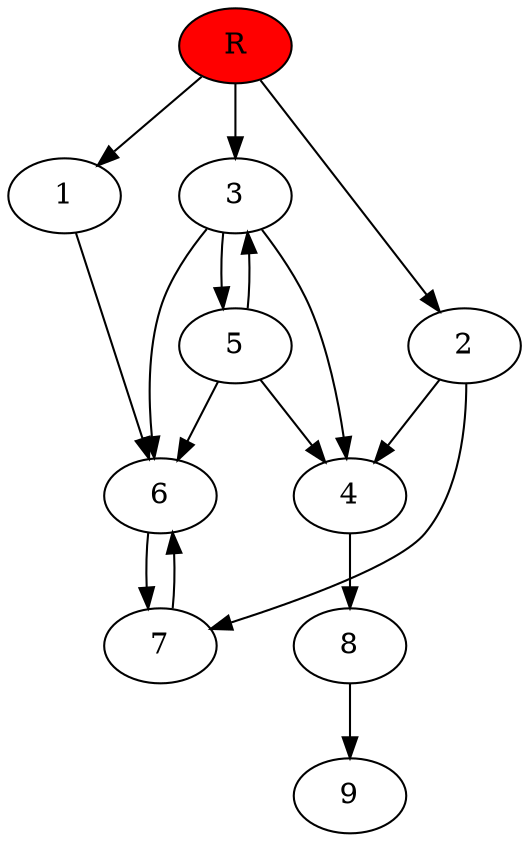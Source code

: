 digraph prb40832 {
	1
	2
	3
	4
	5
	6
	7
	8
	R [fillcolor="#ff0000" style=filled]
	1 -> 6
	2 -> 4
	2 -> 7
	3 -> 4
	3 -> 5
	3 -> 6
	4 -> 8
	5 -> 3
	5 -> 4
	5 -> 6
	6 -> 7
	7 -> 6
	8 -> 9
	R -> 1
	R -> 2
	R -> 3
}
